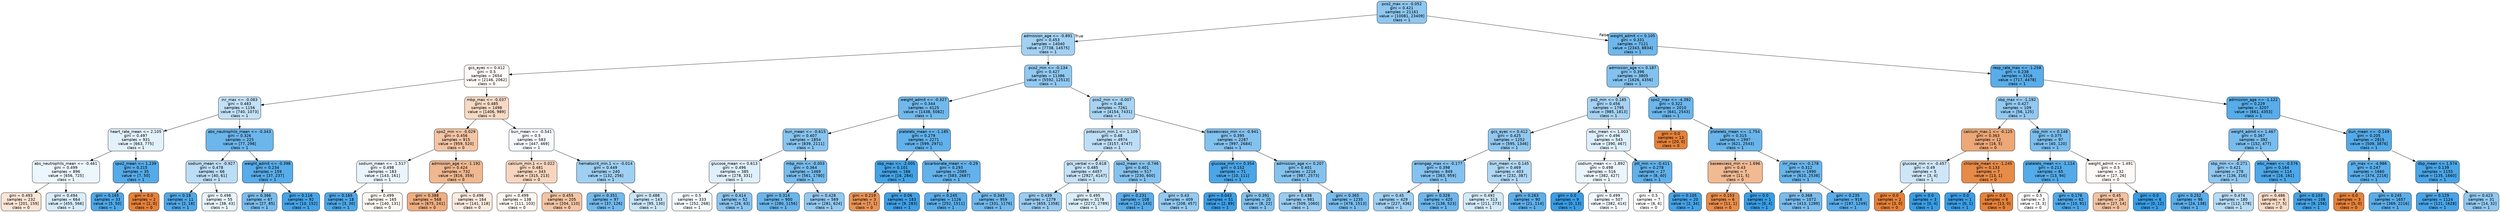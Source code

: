 digraph Tree {
node [shape=box, style="filled, rounded", color="black", fontname="helvetica"] ;
edge [fontname="helvetica"] ;
0 [label="pco2_max <= -0.052\ngini = 0.421\nsamples = 21161\nvalue = [10081, 23409]\nclass = 1", fillcolor="#8ec7f0"] ;
1 [label="admission_age <= -0.891\ngini = 0.453\nsamples = 14040\nvalue = [7738, 14575]\nclass = 1", fillcolor="#a2d1f3"] ;
0 -> 1 [labeldistance=2.5, labelangle=45, headlabel="True"] ;
2 [label="gcs_eyes <= 0.412\ngini = 0.5\nsamples = 2654\nvalue = [2146, 2062]\nclass = 0", fillcolor="#fefaf7"] ;
1 -> 2 ;
3 [label="inr_max <= -0.083\ngini = 0.483\nsamples = 1156\nvalue = [740, 1073]\nclass = 1", fillcolor="#c2e1f7"] ;
2 -> 3 ;
4 [label="heart_rate_mean <= 2.105\ngini = 0.497\nsamples = 931\nvalue = [663, 775]\nclass = 1", fillcolor="#e2f1fb"] ;
3 -> 4 ;
5 [label="abs_neutrophils_mean <= -0.461\ngini = 0.499\nsamples = 896\nvalue = [656, 725]\nclass = 1", fillcolor="#ecf6fd"] ;
4 -> 5 ;
6 [label="gini = 0.493\nsamples = 232\nvalue = [201, 159]\nclass = 0", fillcolor="#fae5d6"] ;
5 -> 6 ;
7 [label="gini = 0.494\nsamples = 664\nvalue = [455, 566]\nclass = 1", fillcolor="#d8ecfa"] ;
5 -> 7 ;
8 [label="spo2_mean <= 1.239\ngini = 0.215\nsamples = 35\nvalue = [7, 50]\nclass = 1", fillcolor="#55abe9"] ;
4 -> 8 ;
9 [label="gini = 0.165\nsamples = 33\nvalue = [5, 50]\nclass = 1", fillcolor="#4da7e8"] ;
8 -> 9 ;
10 [label="gini = 0.0\nsamples = 2\nvalue = [2, 0]\nclass = 0", fillcolor="#e58139"] ;
8 -> 10 ;
11 [label="abs_neutrophils_mean <= -0.343\ngini = 0.326\nsamples = 225\nvalue = [77, 298]\nclass = 1", fillcolor="#6cb6ec"] ;
3 -> 11 ;
12 [label="sodium_mean <= -0.927\ngini = 0.478\nsamples = 66\nvalue = [40, 61]\nclass = 1", fillcolor="#bbddf6"] ;
11 -> 12 ;
13 [label="gini = 0.18\nsamples = 11\nvalue = [2, 18]\nclass = 1", fillcolor="#4fa8e8"] ;
12 -> 13 ;
14 [label="gini = 0.498\nsamples = 55\nvalue = [38, 43]\nclass = 1", fillcolor="#e8f4fc"] ;
12 -> 14 ;
15 [label="weight_admit <= -0.398\ngini = 0.234\nsamples = 159\nvalue = [37, 237]\nclass = 1", fillcolor="#58ace9"] ;
11 -> 15 ;
16 [label="gini = 0.366\nsamples = 67\nvalue = [27, 85]\nclass = 1", fillcolor="#78bced"] ;
15 -> 16 ;
17 [label="gini = 0.116\nsamples = 92\nvalue = [10, 152]\nclass = 1", fillcolor="#46a3e7"] ;
15 -> 17 ;
18 [label="mbp_max <= -0.037\ngini = 0.485\nsamples = 1498\nvalue = [1406, 989]\nclass = 0", fillcolor="#f7dac4"] ;
2 -> 18 ;
19 [label="spo2_min <= -0.029\ngini = 0.456\nsamples = 915\nvalue = [959, 520]\nclass = 0", fillcolor="#f3c5a4"] ;
18 -> 19 ;
20 [label="sodium_mean <= -1.517\ngini = 0.498\nsamples = 183\nvalue = [143, 161]\nclass = 1", fillcolor="#e9f4fc"] ;
19 -> 20 ;
21 [label="gini = 0.165\nsamples = 18\nvalue = [3, 30]\nclass = 1", fillcolor="#4da7e8"] ;
20 -> 21 ;
22 [label="gini = 0.499\nsamples = 165\nvalue = [140, 131]\nclass = 0", fillcolor="#fdf7f2"] ;
20 -> 22 ;
23 [label="admission_age <= -1.192\ngini = 0.424\nsamples = 732\nvalue = [816, 359]\nclass = 0", fillcolor="#f0b890"] ;
19 -> 23 ;
24 [label="gini = 0.388\nsamples = 568\nvalue = [675, 241]\nclass = 0", fillcolor="#eeae80"] ;
23 -> 24 ;
25 [label="gini = 0.496\nsamples = 164\nvalue = [141, 118]\nclass = 0", fillcolor="#fbeadf"] ;
23 -> 25 ;
26 [label="bun_mean <= -0.541\ngini = 0.5\nsamples = 583\nvalue = [447, 469]\nclass = 1", fillcolor="#f6fafe"] ;
18 -> 26 ;
27 [label="calcium_min.1 <= 0.022\ngini = 0.481\nsamples = 343\nvalue = [315, 213]\nclass = 0", fillcolor="#f7d6bf"] ;
26 -> 27 ;
28 [label="gini = 0.499\nsamples = 138\nvalue = [111, 103]\nclass = 0", fillcolor="#fdf6f1"] ;
27 -> 28 ;
29 [label="gini = 0.455\nsamples = 205\nvalue = [204, 110]\nclass = 0", fillcolor="#f3c5a4"] ;
27 -> 29 ;
30 [label="hematocrit_min.1 <= -0.014\ngini = 0.449\nsamples = 240\nvalue = [132, 256]\nclass = 1", fillcolor="#9fd0f2"] ;
26 -> 30 ;
31 [label="gini = 0.351\nsamples = 97\nvalue = [37, 126]\nclass = 1", fillcolor="#73baed"] ;
30 -> 31 ;
32 [label="gini = 0.488\nsamples = 143\nvalue = [95, 130]\nclass = 1", fillcolor="#cae5f8"] ;
30 -> 32 ;
33 [label="pco2_min <= -0.134\ngini = 0.427\nsamples = 11386\nvalue = [5592, 12513]\nclass = 1", fillcolor="#91c9f1"] ;
1 -> 33 ;
34 [label="weight_admit <= -0.327\ngini = 0.344\nsamples = 4125\nvalue = [1438, 5082]\nclass = 1", fillcolor="#71b9ec"] ;
33 -> 34 ;
35 [label="bun_mean <= -0.615\ngini = 0.407\nsamples = 1854\nvalue = [839, 2111]\nclass = 1", fillcolor="#88c4ef"] ;
34 -> 35 ;
36 [label="glucose_mean <= 0.613\ngini = 0.496\nsamples = 385\nvalue = [278, 331]\nclass = 1", fillcolor="#dfeffb"] ;
35 -> 36 ;
37 [label="gini = 0.5\nsamples = 333\nvalue = [252, 268]\nclass = 1", fillcolor="#f3f9fd"] ;
36 -> 37 ;
38 [label="gini = 0.414\nsamples = 52\nvalue = [26, 63]\nclass = 1", fillcolor="#8bc5f0"] ;
36 -> 38 ;
39 [label="mbp_min <= -0.003\ngini = 0.364\nsamples = 1469\nvalue = [561, 1780]\nclass = 1", fillcolor="#77bced"] ;
35 -> 39 ;
40 [label="gini = 0.314\nsamples = 900\nvalue = [280, 1156]\nclass = 1", fillcolor="#69b5eb"] ;
39 -> 40 ;
41 [label="gini = 0.428\nsamples = 569\nvalue = [281, 624]\nclass = 1", fillcolor="#92c9f1"] ;
39 -> 41 ;
42 [label="platelets_mean <= -1.185\ngini = 0.279\nsamples = 2271\nvalue = [599, 2971]\nclass = 1", fillcolor="#61b1ea"] ;
34 -> 42 ;
43 [label="sbp_max <= -2.005\ngini = 0.101\nsamples = 186\nvalue = [16, 284]\nclass = 1", fillcolor="#44a3e6"] ;
42 -> 43 ;
44 [label="gini = 0.219\nsamples = 3\nvalue = [7, 1]\nclass = 0", fillcolor="#e99355"] ;
43 -> 44 ;
45 [label="gini = 0.06\nsamples = 183\nvalue = [9, 283]\nclass = 1", fillcolor="#3fa0e6"] ;
43 -> 45 ;
46 [label="bicarbonate_mean <= -0.29\ngini = 0.293\nsamples = 2085\nvalue = [583, 2687]\nclass = 1", fillcolor="#64b2eb"] ;
42 -> 46 ;
47 [label="gini = 0.245\nsamples = 1126\nvalue = [252, 1511]\nclass = 1", fillcolor="#5aade9"] ;
46 -> 47 ;
48 [label="gini = 0.343\nsamples = 959\nvalue = [331, 1176]\nclass = 1", fillcolor="#71b9ec"] ;
46 -> 48 ;
49 [label="pco2_min <= -0.007\ngini = 0.46\nsamples = 7261\nvalue = [4154, 7431]\nclass = 1", fillcolor="#a8d4f4"] ;
33 -> 49 ;
50 [label="potassium_min.1 <= 1.109\ngini = 0.48\nsamples = 4974\nvalue = [3157, 4747]\nclass = 1", fillcolor="#bddef6"] ;
49 -> 50 ;
51 [label="gcs_verbal <= 0.618\ngini = 0.485\nsamples = 4457\nvalue = [2927, 4147]\nclass = 1", fillcolor="#c5e2f7"] ;
50 -> 51 ;
52 [label="gini = 0.439\nsamples = 1279\nvalue = [655, 1358]\nclass = 1", fillcolor="#99ccf2"] ;
51 -> 52 ;
53 [label="gini = 0.495\nsamples = 3178\nvalue = [2272, 2789]\nclass = 1", fillcolor="#daedfa"] ;
51 -> 53 ;
54 [label="spo2_mean <= -0.746\ngini = 0.401\nsamples = 517\nvalue = [230, 600]\nclass = 1", fillcolor="#85c3ef"] ;
50 -> 54 ;
55 [label="gini = 0.231\nsamples = 108\nvalue = [22, 143]\nclass = 1", fillcolor="#57ace9"] ;
54 -> 55 ;
56 [label="gini = 0.43\nsamples = 409\nvalue = [208, 457]\nclass = 1", fillcolor="#93caf1"] ;
54 -> 56 ;
57 [label="baseexcess_min <= -0.941\ngini = 0.395\nsamples = 2287\nvalue = [997, 2684]\nclass = 1", fillcolor="#83c1ef"] ;
49 -> 57 ;
58 [label="glucose_min <= 0.354\ngini = 0.152\nsamples = 71\nvalue = [10, 111]\nclass = 1", fillcolor="#4ba6e7"] ;
57 -> 58 ;
59 [label="gini = 0.043\nsamples = 51\nvalue = [2, 89]\nclass = 1", fillcolor="#3d9fe6"] ;
58 -> 59 ;
60 [label="gini = 0.391\nsamples = 20\nvalue = [8, 22]\nclass = 1", fillcolor="#81c1ee"] ;
58 -> 60 ;
61 [label="admission_age <= 0.207\ngini = 0.401\nsamples = 2216\nvalue = [987, 2573]\nclass = 1", fillcolor="#85c3ef"] ;
57 -> 61 ;
62 [label="gini = 0.438\nsamples = 981\nvalue = [509, 1060]\nclass = 1", fillcolor="#98ccf1"] ;
61 -> 62 ;
63 [label="gini = 0.365\nsamples = 1235\nvalue = [478, 1513]\nclass = 1", fillcolor="#78bced"] ;
61 -> 63 ;
64 [label="weight_admit <= 0.105\ngini = 0.331\nsamples = 7121\nvalue = [2343, 8834]\nclass = 1", fillcolor="#6eb7ec"] ;
0 -> 64 [labeldistance=2.5, labelangle=-45, headlabel="False"] ;
65 [label="admission_age <= 0.187\ngini = 0.396\nsamples = 3805\nvalue = [1626, 4356]\nclass = 1", fillcolor="#83c2ef"] ;
64 -> 65 ;
66 [label="po2_min <= 0.185\ngini = 0.456\nsamples = 1795\nvalue = [985, 1813]\nclass = 1", fillcolor="#a5d2f3"] ;
65 -> 66 ;
67 [label="gcs_eyes <= 0.412\ngini = 0.425\nsamples = 1252\nvalue = [595, 1346]\nclass = 1", fillcolor="#91c8f0"] ;
66 -> 67 ;
68 [label="aniongap_max <= -0.177\ngini = 0.398\nsamples = 849\nvalue = [363, 959]\nclass = 1", fillcolor="#84c2ef"] ;
67 -> 68 ;
69 [label="gini = 0.45\nsamples = 429\nvalue = [227, 436]\nclass = 1", fillcolor="#a0d0f3"] ;
68 -> 69 ;
70 [label="gini = 0.328\nsamples = 420\nvalue = [136, 523]\nclass = 1", fillcolor="#6cb6ec"] ;
68 -> 70 ;
71 [label="bun_mean <= 0.145\ngini = 0.469\nsamples = 403\nvalue = [232, 387]\nclass = 1", fillcolor="#b0d8f5"] ;
67 -> 71 ;
72 [label="gini = 0.492\nsamples = 313\nvalue = [211, 273]\nclass = 1", fillcolor="#d2e9f9"] ;
71 -> 72 ;
73 [label="gini = 0.263\nsamples = 90\nvalue = [21, 114]\nclass = 1", fillcolor="#5dafea"] ;
71 -> 73 ;
74 [label="wbc_mean <= 1.003\ngini = 0.496\nsamples = 543\nvalue = [390, 467]\nclass = 1", fillcolor="#deeffb"] ;
66 -> 74 ;
75 [label="sodium_mean <= -1.892\ngini = 0.498\nsamples = 516\nvalue = [382, 427]\nclass = 1", fillcolor="#eaf5fc"] ;
74 -> 75 ;
76 [label="gini = 0.0\nsamples = 9\nvalue = [0, 13]\nclass = 1", fillcolor="#399de5"] ;
75 -> 76 ;
77 [label="gini = 0.499\nsamples = 507\nvalue = [382, 414]\nclass = 1", fillcolor="#f0f7fd"] ;
75 -> 77 ;
78 [label="ptt_min <= -0.411\ngini = 0.278\nsamples = 27\nvalue = [8, 40]\nclass = 1", fillcolor="#61b1ea"] ;
74 -> 78 ;
79 [label="gini = 0.5\nsamples = 7\nvalue = [6, 6]\nclass = 0", fillcolor="#ffffff"] ;
78 -> 79 ;
80 [label="gini = 0.105\nsamples = 20\nvalue = [2, 34]\nclass = 1", fillcolor="#45a3e7"] ;
78 -> 80 ;
81 [label="spo2_max <= -4.392\ngini = 0.322\nsamples = 2010\nvalue = [641, 2543]\nclass = 1", fillcolor="#6bb6ec"] ;
65 -> 81 ;
82 [label="gini = 0.0\nsamples = 13\nvalue = [20, 0]\nclass = 0", fillcolor="#e58139"] ;
81 -> 82 ;
83 [label="platelets_mean <= -1.754\ngini = 0.315\nsamples = 1997\nvalue = [621, 2543]\nclass = 1", fillcolor="#69b5eb"] ;
81 -> 83 ;
84 [label="baseexcess_min <= 1.696\ngini = 0.43\nsamples = 7\nvalue = [11, 5]\nclass = 0", fillcolor="#f1ba93"] ;
83 -> 84 ;
85 [label="gini = 0.153\nsamples = 6\nvalue = [11, 1]\nclass = 0", fillcolor="#e78c4b"] ;
84 -> 85 ;
86 [label="gini = 0.0\nsamples = 1\nvalue = [0, 4]\nclass = 1", fillcolor="#399de5"] ;
84 -> 86 ;
87 [label="inr_max <= -0.178\ngini = 0.312\nsamples = 1990\nvalue = [610, 2538]\nclass = 1", fillcolor="#69b5eb"] ;
83 -> 87 ;
88 [label="gini = 0.368\nsamples = 1072\nvalue = [413, 1289]\nclass = 1", fillcolor="#78bced"] ;
87 -> 88 ;
89 [label="gini = 0.235\nsamples = 918\nvalue = [197, 1249]\nclass = 1", fillcolor="#58ace9"] ;
87 -> 89 ;
90 [label="resp_rate_max <= -1.258\ngini = 0.238\nsamples = 3316\nvalue = [717, 4478]\nclass = 1", fillcolor="#59ade9"] ;
64 -> 90 ;
91 [label="sbp_max <= -1.192\ngini = 0.427\nsamples = 109\nvalue = [56, 125]\nclass = 1", fillcolor="#92c9f1"] ;
90 -> 91 ;
92 [label="calcium_max.1 <= -0.125\ngini = 0.363\nsamples = 12\nvalue = [16, 5]\nclass = 0", fillcolor="#eda877"] ;
91 -> 92 ;
93 [label="glucose_min <= -0.457\ngini = 0.49\nsamples = 5\nvalue = [3, 4]\nclass = 1", fillcolor="#cee6f8"] ;
92 -> 93 ;
94 [label="gini = 0.0\nsamples = 2\nvalue = [3, 0]\nclass = 0", fillcolor="#e58139"] ;
93 -> 94 ;
95 [label="gini = 0.0\nsamples = 3\nvalue = [0, 4]\nclass = 1", fillcolor="#399de5"] ;
93 -> 95 ;
96 [label="chloride_mean <= -1.245\ngini = 0.133\nsamples = 7\nvalue = [13, 1]\nclass = 0", fillcolor="#e78b48"] ;
92 -> 96 ;
97 [label="gini = 0.0\nsamples = 1\nvalue = [0, 1]\nclass = 1", fillcolor="#399de5"] ;
96 -> 97 ;
98 [label="gini = 0.0\nsamples = 6\nvalue = [13, 0]\nclass = 0", fillcolor="#e58139"] ;
96 -> 98 ;
99 [label="sbp_min <= 0.148\ngini = 0.375\nsamples = 97\nvalue = [40, 120]\nclass = 1", fillcolor="#7bbeee"] ;
91 -> 99 ;
100 [label="platelets_mean <= -1.114\ngini = 0.213\nsamples = 65\nvalue = [13, 94]\nclass = 1", fillcolor="#54abe9"] ;
99 -> 100 ;
101 [label="gini = 0.5\nsamples = 3\nvalue = [3, 3]\nclass = 0", fillcolor="#ffffff"] ;
100 -> 101 ;
102 [label="gini = 0.178\nsamples = 62\nvalue = [10, 91]\nclass = 1", fillcolor="#4fa8e8"] ;
100 -> 102 ;
103 [label="weight_admit <= 1.491\ngini = 0.5\nsamples = 32\nvalue = [27, 26]\nclass = 0", fillcolor="#fefaf8"] ;
99 -> 103 ;
104 [label="gini = 0.45\nsamples = 26\nvalue = [27, 14]\nclass = 0", fillcolor="#f2c2a0"] ;
103 -> 104 ;
105 [label="gini = 0.0\nsamples = 6\nvalue = [0, 12]\nclass = 1", fillcolor="#399de5"] ;
103 -> 105 ;
106 [label="admission_age <= -1.122\ngini = 0.229\nsamples = 3207\nvalue = [661, 4353]\nclass = 1", fillcolor="#57ace9"] ;
90 -> 106 ;
107 [label="weight_admit <= 1.467\ngini = 0.367\nsamples = 392\nvalue = [152, 477]\nclass = 1", fillcolor="#78bced"] ;
106 -> 107 ;
108 [label="sbp_min <= -0.271\ngini = 0.421\nsamples = 278\nvalue = [136, 316]\nclass = 1", fillcolor="#8ec7f0"] ;
107 -> 108 ;
109 [label="gini = 0.252\nsamples = 98\nvalue = [24, 138]\nclass = 1", fillcolor="#5baeea"] ;
108 -> 109 ;
110 [label="gini = 0.474\nsamples = 180\nvalue = [112, 178]\nclass = 1", fillcolor="#b6dbf5"] ;
108 -> 110 ;
111 [label="wbc_mean <= -0.576\ngini = 0.164\nsamples = 114\nvalue = [16, 161]\nclass = 1", fillcolor="#4da7e8"] ;
107 -> 111 ;
112 [label="gini = 0.486\nsamples = 6\nvalue = [7, 5]\nclass = 0", fillcolor="#f8dbc6"] ;
111 -> 112 ;
113 [label="gini = 0.103\nsamples = 108\nvalue = [9, 156]\nclass = 1", fillcolor="#44a3e6"] ;
111 -> 113 ;
114 [label="bun_mean <= -0.149\ngini = 0.205\nsamples = 2815\nvalue = [509, 3876]\nclass = 1", fillcolor="#53aae8"] ;
106 -> 114 ;
115 [label="ph_max <= -4.986\ngini = 0.247\nsamples = 1660\nvalue = [374, 2216]\nclass = 1", fillcolor="#5aaee9"] ;
114 -> 115 ;
116 [label="gini = 0.0\nsamples = 3\nvalue = [5, 0]\nclass = 0", fillcolor="#e58139"] ;
115 -> 116 ;
117 [label="gini = 0.245\nsamples = 1657\nvalue = [369, 2216]\nclass = 1", fillcolor="#5aade9"] ;
115 -> 117 ;
118 [label="dbp_mean <= 1.574\ngini = 0.139\nsamples = 1155\nvalue = [135, 1660]\nclass = 1", fillcolor="#49a5e7"] ;
114 -> 118 ;
119 [label="gini = 0.129\nsamples = 1124\nvalue = [121, 1628]\nclass = 1", fillcolor="#48a4e7"] ;
118 -> 119 ;
120 [label="gini = 0.423\nsamples = 31\nvalue = [14, 32]\nclass = 1", fillcolor="#90c8f0"] ;
118 -> 120 ;
}